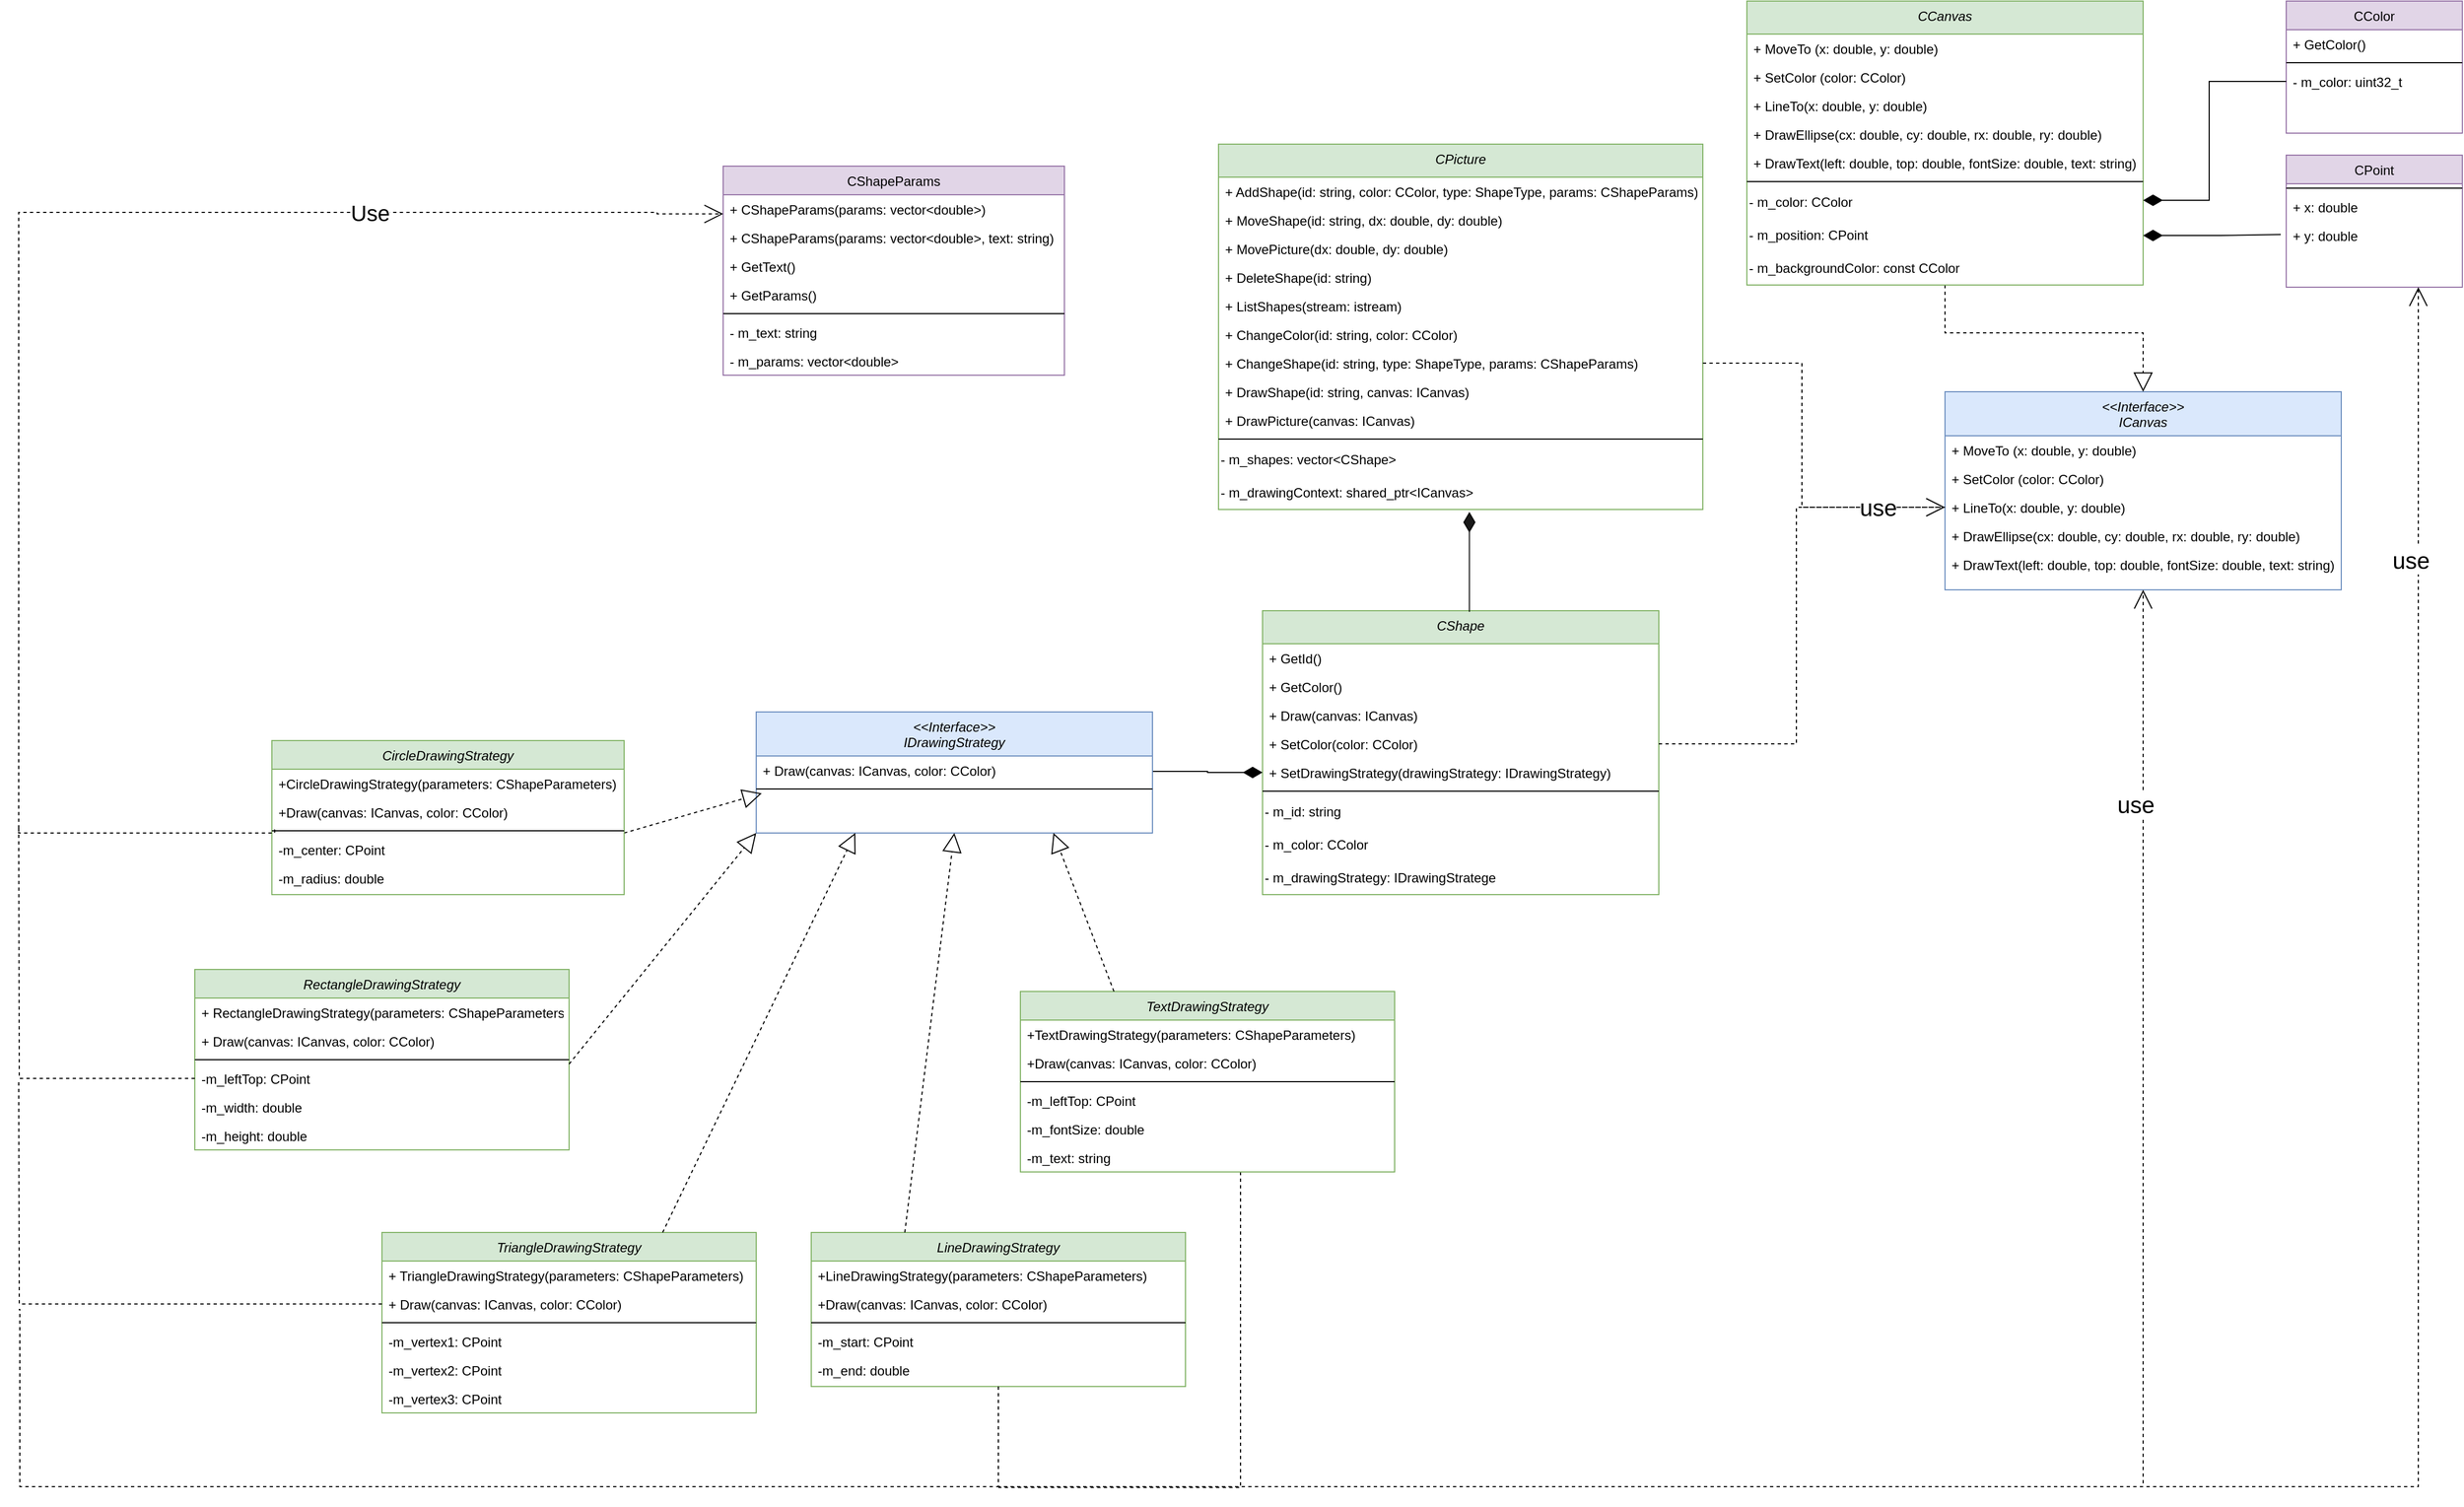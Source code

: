 <mxfile version="21.7.5" type="device">
  <diagram id="C5RBs43oDa-KdzZeNtuy" name="Page-1">
    <mxGraphModel dx="5751" dy="2257" grid="1" gridSize="10" guides="1" tooltips="1" connect="1" arrows="1" fold="1" page="1" pageScale="1" pageWidth="827" pageHeight="1169" math="0" shadow="0">
      <root>
        <mxCell id="WIyWlLk6GJQsqaUBKTNV-0" />
        <mxCell id="WIyWlLk6GJQsqaUBKTNV-1" parent="WIyWlLk6GJQsqaUBKTNV-0" />
        <mxCell id="zkfFHV4jXpPFQw0GAbJ--0" value="&lt;&lt;Interface&gt;&gt;&#xa;ICanvas" style="swimlane;fontStyle=2;align=center;verticalAlign=top;childLayout=stackLayout;horizontal=1;startSize=40;horizontalStack=0;resizeParent=1;resizeLast=0;collapsible=1;marginBottom=0;rounded=0;shadow=0;strokeWidth=1;fillColor=#dae8fc;strokeColor=#6c8ebf;" parent="WIyWlLk6GJQsqaUBKTNV-1" vertex="1">
          <mxGeometry x="720" y="405" width="360" height="180" as="geometry">
            <mxRectangle x="230" y="140" width="160" height="26" as="alternateBounds" />
          </mxGeometry>
        </mxCell>
        <mxCell id="zkfFHV4jXpPFQw0GAbJ--1" value="+ MoveTo (x: double, y: double)" style="text;align=left;verticalAlign=top;spacingLeft=4;spacingRight=4;overflow=hidden;rotatable=0;points=[[0,0.5],[1,0.5]];portConstraint=eastwest;" parent="zkfFHV4jXpPFQw0GAbJ--0" vertex="1">
          <mxGeometry y="40" width="360" height="26" as="geometry" />
        </mxCell>
        <mxCell id="zkfFHV4jXpPFQw0GAbJ--2" value="+ SetColor (color: CColor)" style="text;align=left;verticalAlign=top;spacingLeft=4;spacingRight=4;overflow=hidden;rotatable=0;points=[[0,0.5],[1,0.5]];portConstraint=eastwest;rounded=0;shadow=0;html=0;" parent="zkfFHV4jXpPFQw0GAbJ--0" vertex="1">
          <mxGeometry y="66" width="360" height="26" as="geometry" />
        </mxCell>
        <mxCell id="zkfFHV4jXpPFQw0GAbJ--3" value="+ LineTo(x: double, y: double)" style="text;align=left;verticalAlign=top;spacingLeft=4;spacingRight=4;overflow=hidden;rotatable=0;points=[[0,0.5],[1,0.5]];portConstraint=eastwest;rounded=0;shadow=0;html=0;" parent="zkfFHV4jXpPFQw0GAbJ--0" vertex="1">
          <mxGeometry y="92" width="360" height="26" as="geometry" />
        </mxCell>
        <mxCell id="FlfYn61k-PjvVFSK_4UW-1" value="+ DrawEllipse(cx: double, cy: double, rx: double, ry: double)" style="text;align=left;verticalAlign=top;spacingLeft=4;spacingRight=4;overflow=hidden;rotatable=0;points=[[0,0.5],[1,0.5]];portConstraint=eastwest;rounded=0;shadow=0;html=0;" vertex="1" parent="zkfFHV4jXpPFQw0GAbJ--0">
          <mxGeometry y="118" width="360" height="26" as="geometry" />
        </mxCell>
        <mxCell id="FlfYn61k-PjvVFSK_4UW-2" value="+ DrawText(left: double, top: double, fontSize: double, text: string)" style="text;align=left;verticalAlign=top;spacingLeft=4;spacingRight=4;overflow=hidden;rotatable=0;points=[[0,0.5],[1,0.5]];portConstraint=eastwest;rounded=0;shadow=0;html=0;" vertex="1" parent="zkfFHV4jXpPFQw0GAbJ--0">
          <mxGeometry y="144" width="360" height="26" as="geometry" />
        </mxCell>
        <mxCell id="zkfFHV4jXpPFQw0GAbJ--13" value="CColor" style="swimlane;fontStyle=0;align=center;verticalAlign=top;childLayout=stackLayout;horizontal=1;startSize=26;horizontalStack=0;resizeParent=1;resizeLast=0;collapsible=1;marginBottom=0;rounded=0;shadow=0;strokeWidth=1;fillColor=#e1d5e7;strokeColor=#9673a6;" parent="WIyWlLk6GJQsqaUBKTNV-1" vertex="1">
          <mxGeometry x="1030" y="50" width="160" height="120" as="geometry">
            <mxRectangle x="340" y="380" width="170" height="26" as="alternateBounds" />
          </mxGeometry>
        </mxCell>
        <mxCell id="zkfFHV4jXpPFQw0GAbJ--14" value="+ GetColor()" style="text;align=left;verticalAlign=top;spacingLeft=4;spacingRight=4;overflow=hidden;rotatable=0;points=[[0,0.5],[1,0.5]];portConstraint=eastwest;" parent="zkfFHV4jXpPFQw0GAbJ--13" vertex="1">
          <mxGeometry y="26" width="160" height="26" as="geometry" />
        </mxCell>
        <mxCell id="zkfFHV4jXpPFQw0GAbJ--15" value="" style="line;html=1;strokeWidth=1;align=left;verticalAlign=middle;spacingTop=-1;spacingLeft=3;spacingRight=3;rotatable=0;labelPosition=right;points=[];portConstraint=eastwest;" parent="zkfFHV4jXpPFQw0GAbJ--13" vertex="1">
          <mxGeometry y="52" width="160" height="8" as="geometry" />
        </mxCell>
        <mxCell id="FlfYn61k-PjvVFSK_4UW-6" value="- m_color: uint32_t" style="text;align=left;verticalAlign=top;spacingLeft=4;spacingRight=4;overflow=hidden;rotatable=0;points=[[0,0.5],[1,0.5]];portConstraint=eastwest;" vertex="1" parent="zkfFHV4jXpPFQw0GAbJ--13">
          <mxGeometry y="60" width="160" height="26" as="geometry" />
        </mxCell>
        <mxCell id="FlfYn61k-PjvVFSK_4UW-13" style="edgeStyle=orthogonalEdgeStyle;rounded=0;orthogonalLoop=1;jettySize=auto;html=1;entryX=0.5;entryY=0;entryDx=0;entryDy=0;dashed=1;endArrow=block;endFill=0;strokeWidth=1;endSize=15;" edge="1" parent="WIyWlLk6GJQsqaUBKTNV-1" source="FlfYn61k-PjvVFSK_4UW-7" target="zkfFHV4jXpPFQw0GAbJ--0">
          <mxGeometry relative="1" as="geometry" />
        </mxCell>
        <mxCell id="FlfYn61k-PjvVFSK_4UW-7" value="CCanvas" style="swimlane;fontStyle=2;align=center;verticalAlign=top;childLayout=stackLayout;horizontal=1;startSize=30;horizontalStack=0;resizeParent=1;resizeLast=0;collapsible=1;marginBottom=0;rounded=0;shadow=0;strokeWidth=1;fillColor=#d5e8d4;strokeColor=#82b366;" vertex="1" parent="WIyWlLk6GJQsqaUBKTNV-1">
          <mxGeometry x="540" y="50" width="360" height="258" as="geometry">
            <mxRectangle x="230" y="140" width="160" height="26" as="alternateBounds" />
          </mxGeometry>
        </mxCell>
        <mxCell id="FlfYn61k-PjvVFSK_4UW-8" value="+ MoveTo (x: double, y: double)" style="text;align=left;verticalAlign=top;spacingLeft=4;spacingRight=4;overflow=hidden;rotatable=0;points=[[0,0.5],[1,0.5]];portConstraint=eastwest;" vertex="1" parent="FlfYn61k-PjvVFSK_4UW-7">
          <mxGeometry y="30" width="360" height="26" as="geometry" />
        </mxCell>
        <mxCell id="FlfYn61k-PjvVFSK_4UW-9" value="+ SetColor (color: CColor)" style="text;align=left;verticalAlign=top;spacingLeft=4;spacingRight=4;overflow=hidden;rotatable=0;points=[[0,0.5],[1,0.5]];portConstraint=eastwest;rounded=0;shadow=0;html=0;" vertex="1" parent="FlfYn61k-PjvVFSK_4UW-7">
          <mxGeometry y="56" width="360" height="26" as="geometry" />
        </mxCell>
        <mxCell id="FlfYn61k-PjvVFSK_4UW-10" value="+ LineTo(x: double, y: double)" style="text;align=left;verticalAlign=top;spacingLeft=4;spacingRight=4;overflow=hidden;rotatable=0;points=[[0,0.5],[1,0.5]];portConstraint=eastwest;rounded=0;shadow=0;html=0;" vertex="1" parent="FlfYn61k-PjvVFSK_4UW-7">
          <mxGeometry y="82" width="360" height="26" as="geometry" />
        </mxCell>
        <mxCell id="FlfYn61k-PjvVFSK_4UW-11" value="+ DrawEllipse(cx: double, cy: double, rx: double, ry: double)" style="text;align=left;verticalAlign=top;spacingLeft=4;spacingRight=4;overflow=hidden;rotatable=0;points=[[0,0.5],[1,0.5]];portConstraint=eastwest;rounded=0;shadow=0;html=0;" vertex="1" parent="FlfYn61k-PjvVFSK_4UW-7">
          <mxGeometry y="108" width="360" height="26" as="geometry" />
        </mxCell>
        <mxCell id="FlfYn61k-PjvVFSK_4UW-12" value="+ DrawText(left: double, top: double, fontSize: double, text: string)" style="text;align=left;verticalAlign=top;spacingLeft=4;spacingRight=4;overflow=hidden;rotatable=0;points=[[0,0.5],[1,0.5]];portConstraint=eastwest;rounded=0;shadow=0;html=0;" vertex="1" parent="FlfYn61k-PjvVFSK_4UW-7">
          <mxGeometry y="134" width="360" height="26" as="geometry" />
        </mxCell>
        <mxCell id="FlfYn61k-PjvVFSK_4UW-14" value="" style="line;html=1;strokeWidth=1;align=left;verticalAlign=middle;spacingTop=-1;spacingLeft=3;spacingRight=3;rotatable=0;labelPosition=right;points=[];portConstraint=eastwest;" vertex="1" parent="FlfYn61k-PjvVFSK_4UW-7">
          <mxGeometry y="160" width="360" height="8" as="geometry" />
        </mxCell>
        <mxCell id="FlfYn61k-PjvVFSK_4UW-15" value="- m_color: CColor" style="text;html=1;align=left;verticalAlign=middle;resizable=0;points=[];autosize=1;strokeColor=none;fillColor=none;" vertex="1" parent="FlfYn61k-PjvVFSK_4UW-7">
          <mxGeometry y="168" width="360" height="30" as="geometry" />
        </mxCell>
        <mxCell id="FlfYn61k-PjvVFSK_4UW-16" value="- m_position: CPoint" style="text;html=1;align=left;verticalAlign=middle;resizable=0;points=[];autosize=1;strokeColor=none;fillColor=none;" vertex="1" parent="FlfYn61k-PjvVFSK_4UW-7">
          <mxGeometry y="198" width="360" height="30" as="geometry" />
        </mxCell>
        <mxCell id="FlfYn61k-PjvVFSK_4UW-24" value="- m_backgroundColor: const CColor" style="text;html=1;align=left;verticalAlign=middle;resizable=0;points=[];autosize=1;strokeColor=none;fillColor=none;" vertex="1" parent="FlfYn61k-PjvVFSK_4UW-7">
          <mxGeometry y="228" width="360" height="30" as="geometry" />
        </mxCell>
        <mxCell id="FlfYn61k-PjvVFSK_4UW-17" value="CPoint" style="swimlane;fontStyle=0;align=center;verticalAlign=top;childLayout=stackLayout;horizontal=1;startSize=26;horizontalStack=0;resizeParent=1;resizeLast=0;collapsible=1;marginBottom=0;rounded=0;shadow=0;strokeWidth=1;fillColor=#e1d5e7;strokeColor=#9673a6;" vertex="1" parent="WIyWlLk6GJQsqaUBKTNV-1">
          <mxGeometry x="1030" y="190" width="160" height="120" as="geometry">
            <mxRectangle x="340" y="380" width="170" height="26" as="alternateBounds" />
          </mxGeometry>
        </mxCell>
        <mxCell id="FlfYn61k-PjvVFSK_4UW-19" value="" style="line;html=1;strokeWidth=1;align=left;verticalAlign=middle;spacingTop=-1;spacingLeft=3;spacingRight=3;rotatable=0;labelPosition=right;points=[];portConstraint=eastwest;" vertex="1" parent="FlfYn61k-PjvVFSK_4UW-17">
          <mxGeometry y="26" width="160" height="8" as="geometry" />
        </mxCell>
        <mxCell id="FlfYn61k-PjvVFSK_4UW-20" value="+ x: double" style="text;align=left;verticalAlign=top;spacingLeft=4;spacingRight=4;overflow=hidden;rotatable=0;points=[[0,0.5],[1,0.5]];portConstraint=eastwest;" vertex="1" parent="FlfYn61k-PjvVFSK_4UW-17">
          <mxGeometry y="34" width="160" height="26" as="geometry" />
        </mxCell>
        <mxCell id="FlfYn61k-PjvVFSK_4UW-21" value="+ y: double" style="text;align=left;verticalAlign=top;spacingLeft=4;spacingRight=4;overflow=hidden;rotatable=0;points=[[0,0.5],[1,0.5]];portConstraint=eastwest;" vertex="1" parent="FlfYn61k-PjvVFSK_4UW-17">
          <mxGeometry y="60" width="160" height="26" as="geometry" />
        </mxCell>
        <mxCell id="FlfYn61k-PjvVFSK_4UW-22" style="edgeStyle=orthogonalEdgeStyle;rounded=0;orthogonalLoop=1;jettySize=auto;html=1;entryX=-0.031;entryY=0.468;entryDx=0;entryDy=0;entryPerimeter=0;endArrow=none;endFill=0;startArrow=diamondThin;startFill=1;startSize=15;" edge="1" parent="WIyWlLk6GJQsqaUBKTNV-1" source="FlfYn61k-PjvVFSK_4UW-16" target="FlfYn61k-PjvVFSK_4UW-21">
          <mxGeometry relative="1" as="geometry" />
        </mxCell>
        <mxCell id="FlfYn61k-PjvVFSK_4UW-23" style="edgeStyle=orthogonalEdgeStyle;rounded=0;orthogonalLoop=1;jettySize=auto;html=1;entryX=0;entryY=0.5;entryDx=0;entryDy=0;endArrow=none;endFill=0;startArrow=diamondThin;startFill=1;startSize=15;" edge="1" parent="WIyWlLk6GJQsqaUBKTNV-1" target="FlfYn61k-PjvVFSK_4UW-6">
          <mxGeometry relative="1" as="geometry">
            <mxPoint x="900" y="231" as="sourcePoint" />
            <mxPoint x="1025" y="230" as="targetPoint" />
            <Array as="points">
              <mxPoint x="960" y="231" />
              <mxPoint x="960" y="123" />
            </Array>
          </mxGeometry>
        </mxCell>
        <mxCell id="FlfYn61k-PjvVFSK_4UW-25" value="CPicture" style="swimlane;fontStyle=2;align=center;verticalAlign=top;childLayout=stackLayout;horizontal=1;startSize=30;horizontalStack=0;resizeParent=1;resizeLast=0;collapsible=1;marginBottom=0;rounded=0;shadow=0;strokeWidth=1;fillColor=#d5e8d4;strokeColor=#82b366;" vertex="1" parent="WIyWlLk6GJQsqaUBKTNV-1">
          <mxGeometry x="60" y="180" width="440" height="332" as="geometry">
            <mxRectangle x="230" y="140" width="160" height="26" as="alternateBounds" />
          </mxGeometry>
        </mxCell>
        <mxCell id="FlfYn61k-PjvVFSK_4UW-57" value="+ AddShape(id: string, color: CColor, type: ShapeType, params: CShapeParams)" style="text;align=left;verticalAlign=top;spacingLeft=4;spacingRight=4;overflow=hidden;rotatable=0;points=[[0,0.5],[1,0.5]];portConstraint=eastwest;" vertex="1" parent="FlfYn61k-PjvVFSK_4UW-25">
          <mxGeometry y="30" width="440" height="26" as="geometry" />
        </mxCell>
        <mxCell id="FlfYn61k-PjvVFSK_4UW-59" value="+ MoveShape(id: string, dx: double, dy: double)" style="text;align=left;verticalAlign=top;spacingLeft=4;spacingRight=4;overflow=hidden;rotatable=0;points=[[0,0.5],[1,0.5]];portConstraint=eastwest;" vertex="1" parent="FlfYn61k-PjvVFSK_4UW-25">
          <mxGeometry y="56" width="440" height="26" as="geometry" />
        </mxCell>
        <mxCell id="FlfYn61k-PjvVFSK_4UW-60" value="+ MovePicture(dx: double, dy: double)" style="text;align=left;verticalAlign=top;spacingLeft=4;spacingRight=4;overflow=hidden;rotatable=0;points=[[0,0.5],[1,0.5]];portConstraint=eastwest;" vertex="1" parent="FlfYn61k-PjvVFSK_4UW-25">
          <mxGeometry y="82" width="440" height="26" as="geometry" />
        </mxCell>
        <mxCell id="FlfYn61k-PjvVFSK_4UW-61" value="+ DeleteShape(id: string)" style="text;align=left;verticalAlign=top;spacingLeft=4;spacingRight=4;overflow=hidden;rotatable=0;points=[[0,0.5],[1,0.5]];portConstraint=eastwest;" vertex="1" parent="FlfYn61k-PjvVFSK_4UW-25">
          <mxGeometry y="108" width="440" height="26" as="geometry" />
        </mxCell>
        <mxCell id="FlfYn61k-PjvVFSK_4UW-62" value="+ ListShapes(stream: istream)" style="text;align=left;verticalAlign=top;spacingLeft=4;spacingRight=4;overflow=hidden;rotatable=0;points=[[0,0.5],[1,0.5]];portConstraint=eastwest;" vertex="1" parent="FlfYn61k-PjvVFSK_4UW-25">
          <mxGeometry y="134" width="440" height="26" as="geometry" />
        </mxCell>
        <mxCell id="FlfYn61k-PjvVFSK_4UW-63" value="+ ChangeColor(id: string, color: CColor)" style="text;align=left;verticalAlign=top;spacingLeft=4;spacingRight=4;overflow=hidden;rotatable=0;points=[[0,0.5],[1,0.5]];portConstraint=eastwest;" vertex="1" parent="FlfYn61k-PjvVFSK_4UW-25">
          <mxGeometry y="160" width="440" height="26" as="geometry" />
        </mxCell>
        <mxCell id="FlfYn61k-PjvVFSK_4UW-129" style="edgeStyle=orthogonalEdgeStyle;shape=connector;rounded=0;orthogonalLoop=1;jettySize=auto;html=1;dashed=1;labelBackgroundColor=default;strokeColor=default;fontFamily=Helvetica;fontSize=11;fontColor=default;endArrow=none;endFill=0;" edge="1" parent="FlfYn61k-PjvVFSK_4UW-25" source="FlfYn61k-PjvVFSK_4UW-64">
          <mxGeometry relative="1" as="geometry">
            <mxPoint x="660" y="330" as="targetPoint" />
            <Array as="points">
              <mxPoint x="530" y="199" />
              <mxPoint x="530" y="330" />
            </Array>
          </mxGeometry>
        </mxCell>
        <mxCell id="FlfYn61k-PjvVFSK_4UW-64" value="+ ChangeShape(id: string, type: ShapeType, params: CShapeParams)" style="text;align=left;verticalAlign=top;spacingLeft=4;spacingRight=4;overflow=hidden;rotatable=0;points=[[0,0.5],[1,0.5]];portConstraint=eastwest;" vertex="1" parent="FlfYn61k-PjvVFSK_4UW-25">
          <mxGeometry y="186" width="440" height="26" as="geometry" />
        </mxCell>
        <mxCell id="FlfYn61k-PjvVFSK_4UW-112" value="+ DrawShape(id: string, canvas: ICanvas)" style="text;align=left;verticalAlign=top;spacingLeft=4;spacingRight=4;overflow=hidden;rotatable=0;points=[[0,0.5],[1,0.5]];portConstraint=eastwest;" vertex="1" parent="FlfYn61k-PjvVFSK_4UW-25">
          <mxGeometry y="212" width="440" height="26" as="geometry" />
        </mxCell>
        <mxCell id="FlfYn61k-PjvVFSK_4UW-26" value="+ DrawPicture(canvas: ICanvas)" style="text;align=left;verticalAlign=top;spacingLeft=4;spacingRight=4;overflow=hidden;rotatable=0;points=[[0,0.5],[1,0.5]];portConstraint=eastwest;" vertex="1" parent="FlfYn61k-PjvVFSK_4UW-25">
          <mxGeometry y="238" width="440" height="26" as="geometry" />
        </mxCell>
        <mxCell id="FlfYn61k-PjvVFSK_4UW-31" value="" style="line;html=1;strokeWidth=1;align=left;verticalAlign=middle;spacingTop=-1;spacingLeft=3;spacingRight=3;rotatable=0;labelPosition=right;points=[];portConstraint=eastwest;" vertex="1" parent="FlfYn61k-PjvVFSK_4UW-25">
          <mxGeometry y="264" width="440" height="8" as="geometry" />
        </mxCell>
        <mxCell id="FlfYn61k-PjvVFSK_4UW-73" value="- m_shapes: vector&amp;lt;CShape&amp;gt;" style="text;html=1;align=left;verticalAlign=middle;resizable=0;points=[];autosize=1;strokeColor=none;fillColor=none;" vertex="1" parent="FlfYn61k-PjvVFSK_4UW-25">
          <mxGeometry y="272" width="440" height="30" as="geometry" />
        </mxCell>
        <mxCell id="FlfYn61k-PjvVFSK_4UW-32" value="- m_drawingContext: shared_ptr&amp;lt;ICanvas&amp;gt;" style="text;html=1;align=left;verticalAlign=middle;resizable=0;points=[];autosize=1;strokeColor=none;fillColor=none;" vertex="1" parent="FlfYn61k-PjvVFSK_4UW-25">
          <mxGeometry y="302" width="440" height="30" as="geometry" />
        </mxCell>
        <mxCell id="FlfYn61k-PjvVFSK_4UW-35" value="CShape" style="swimlane;fontStyle=2;align=center;verticalAlign=top;childLayout=stackLayout;horizontal=1;startSize=30;horizontalStack=0;resizeParent=1;resizeLast=0;collapsible=1;marginBottom=0;rounded=0;shadow=0;strokeWidth=1;fillColor=#d5e8d4;strokeColor=#82b366;" vertex="1" parent="WIyWlLk6GJQsqaUBKTNV-1">
          <mxGeometry x="100" y="604" width="360" height="258" as="geometry">
            <mxRectangle x="230" y="140" width="160" height="26" as="alternateBounds" />
          </mxGeometry>
        </mxCell>
        <mxCell id="FlfYn61k-PjvVFSK_4UW-36" value="+ GetId()" style="text;align=left;verticalAlign=top;spacingLeft=4;spacingRight=4;overflow=hidden;rotatable=0;points=[[0,0.5],[1,0.5]];portConstraint=eastwest;" vertex="1" parent="FlfYn61k-PjvVFSK_4UW-35">
          <mxGeometry y="30" width="360" height="26" as="geometry" />
        </mxCell>
        <mxCell id="FlfYn61k-PjvVFSK_4UW-37" value="+ GetColor()" style="text;align=left;verticalAlign=top;spacingLeft=4;spacingRight=4;overflow=hidden;rotatable=0;points=[[0,0.5],[1,0.5]];portConstraint=eastwest;rounded=0;shadow=0;html=0;" vertex="1" parent="FlfYn61k-PjvVFSK_4UW-35">
          <mxGeometry y="56" width="360" height="26" as="geometry" />
        </mxCell>
        <mxCell id="FlfYn61k-PjvVFSK_4UW-38" value="+ Draw(canvas: ICanvas)" style="text;align=left;verticalAlign=top;spacingLeft=4;spacingRight=4;overflow=hidden;rotatable=0;points=[[0,0.5],[1,0.5]];portConstraint=eastwest;rounded=0;shadow=0;html=0;" vertex="1" parent="FlfYn61k-PjvVFSK_4UW-35">
          <mxGeometry y="82" width="360" height="26" as="geometry" />
        </mxCell>
        <mxCell id="FlfYn61k-PjvVFSK_4UW-39" value="+ SetColor(color: CColor)" style="text;align=left;verticalAlign=top;spacingLeft=4;spacingRight=4;overflow=hidden;rotatable=0;points=[[0,0.5],[1,0.5]];portConstraint=eastwest;rounded=0;shadow=0;html=0;" vertex="1" parent="FlfYn61k-PjvVFSK_4UW-35">
          <mxGeometry y="108" width="360" height="26" as="geometry" />
        </mxCell>
        <mxCell id="FlfYn61k-PjvVFSK_4UW-40" value="+ SetDrawingStrategy(drawingStrategy: IDrawingStrategy)" style="text;align=left;verticalAlign=top;spacingLeft=4;spacingRight=4;overflow=hidden;rotatable=0;points=[[0,0.5],[1,0.5]];portConstraint=eastwest;rounded=0;shadow=0;html=0;" vertex="1" parent="FlfYn61k-PjvVFSK_4UW-35">
          <mxGeometry y="134" width="360" height="26" as="geometry" />
        </mxCell>
        <mxCell id="FlfYn61k-PjvVFSK_4UW-41" value="" style="line;html=1;strokeWidth=1;align=left;verticalAlign=middle;spacingTop=-1;spacingLeft=3;spacingRight=3;rotatable=0;labelPosition=right;points=[];portConstraint=eastwest;" vertex="1" parent="FlfYn61k-PjvVFSK_4UW-35">
          <mxGeometry y="160" width="360" height="8" as="geometry" />
        </mxCell>
        <mxCell id="FlfYn61k-PjvVFSK_4UW-65" value="- m_id: string" style="text;html=1;align=left;verticalAlign=middle;resizable=0;points=[];autosize=1;strokeColor=none;fillColor=none;" vertex="1" parent="FlfYn61k-PjvVFSK_4UW-35">
          <mxGeometry y="168" width="360" height="30" as="geometry" />
        </mxCell>
        <mxCell id="FlfYn61k-PjvVFSK_4UW-66" value="- m_color: CColor" style="text;html=1;align=left;verticalAlign=middle;resizable=0;points=[];autosize=1;strokeColor=none;fillColor=none;" vertex="1" parent="FlfYn61k-PjvVFSK_4UW-35">
          <mxGeometry y="198" width="360" height="30" as="geometry" />
        </mxCell>
        <mxCell id="FlfYn61k-PjvVFSK_4UW-42" value="- m_drawingStrategy: IDrawingStratege" style="text;html=1;align=left;verticalAlign=middle;resizable=0;points=[];autosize=1;strokeColor=none;fillColor=none;" vertex="1" parent="FlfYn61k-PjvVFSK_4UW-35">
          <mxGeometry y="228" width="360" height="30" as="geometry" />
        </mxCell>
        <mxCell id="FlfYn61k-PjvVFSK_4UW-43" style="edgeStyle=orthogonalEdgeStyle;rounded=0;orthogonalLoop=1;jettySize=auto;html=1;endArrow=none;endFill=0;startArrow=diamondThin;startFill=1;strokeWidth=1;targetPerimeterSpacing=0;startSize=16;opacity=90;exitX=0.518;exitY=1.072;exitDx=0;exitDy=0;exitPerimeter=0;entryX=0.522;entryY=0.004;entryDx=0;entryDy=0;entryPerimeter=0;" edge="1" parent="WIyWlLk6GJQsqaUBKTNV-1" source="FlfYn61k-PjvVFSK_4UW-32" target="FlfYn61k-PjvVFSK_4UW-35">
          <mxGeometry relative="1" as="geometry">
            <mxPoint x="310" y="250" as="sourcePoint" />
            <mxPoint x="288" y="470" as="targetPoint" />
            <Array as="points" />
          </mxGeometry>
        </mxCell>
        <mxCell id="FlfYn61k-PjvVFSK_4UW-44" value="CShapeParams" style="swimlane;fontStyle=0;align=center;verticalAlign=top;childLayout=stackLayout;horizontal=1;startSize=26;horizontalStack=0;resizeParent=1;resizeLast=0;collapsible=1;marginBottom=0;rounded=0;shadow=0;strokeWidth=1;fillColor=#e1d5e7;strokeColor=#9673a6;" vertex="1" parent="WIyWlLk6GJQsqaUBKTNV-1">
          <mxGeometry x="-390" y="200" width="310" height="190" as="geometry">
            <mxRectangle x="340" y="380" width="170" height="26" as="alternateBounds" />
          </mxGeometry>
        </mxCell>
        <mxCell id="FlfYn61k-PjvVFSK_4UW-50" value="+ CShapeParams(params: vector&lt;double&gt;)" style="text;align=left;verticalAlign=top;spacingLeft=4;spacingRight=4;overflow=hidden;rotatable=0;points=[[0,0.5],[1,0.5]];portConstraint=eastwest;" vertex="1" parent="FlfYn61k-PjvVFSK_4UW-44">
          <mxGeometry y="26" width="310" height="26" as="geometry" />
        </mxCell>
        <mxCell id="FlfYn61k-PjvVFSK_4UW-52" value="+ CShapeParams(params: vector&lt;double&gt;, text: string)" style="text;align=left;verticalAlign=top;spacingLeft=4;spacingRight=4;overflow=hidden;rotatable=0;points=[[0,0.5],[1,0.5]];portConstraint=eastwest;" vertex="1" parent="FlfYn61k-PjvVFSK_4UW-44">
          <mxGeometry y="52" width="310" height="26" as="geometry" />
        </mxCell>
        <mxCell id="FlfYn61k-PjvVFSK_4UW-51" value="+ GetText()" style="text;align=left;verticalAlign=top;spacingLeft=4;spacingRight=4;overflow=hidden;rotatable=0;points=[[0,0.5],[1,0.5]];portConstraint=eastwest;" vertex="1" parent="FlfYn61k-PjvVFSK_4UW-44">
          <mxGeometry y="78" width="310" height="26" as="geometry" />
        </mxCell>
        <mxCell id="FlfYn61k-PjvVFSK_4UW-45" value="+ GetParams()" style="text;align=left;verticalAlign=top;spacingLeft=4;spacingRight=4;overflow=hidden;rotatable=0;points=[[0,0.5],[1,0.5]];portConstraint=eastwest;" vertex="1" parent="FlfYn61k-PjvVFSK_4UW-44">
          <mxGeometry y="104" width="310" height="26" as="geometry" />
        </mxCell>
        <mxCell id="FlfYn61k-PjvVFSK_4UW-46" value="" style="line;html=1;strokeWidth=1;align=left;verticalAlign=middle;spacingTop=-1;spacingLeft=3;spacingRight=3;rotatable=0;labelPosition=right;points=[];portConstraint=eastwest;" vertex="1" parent="FlfYn61k-PjvVFSK_4UW-44">
          <mxGeometry y="130" width="310" height="8" as="geometry" />
        </mxCell>
        <mxCell id="FlfYn61k-PjvVFSK_4UW-48" value="- m_text: string" style="text;align=left;verticalAlign=top;spacingLeft=4;spacingRight=4;overflow=hidden;rotatable=0;points=[[0,0.5],[1,0.5]];portConstraint=eastwest;" vertex="1" parent="FlfYn61k-PjvVFSK_4UW-44">
          <mxGeometry y="138" width="310" height="26" as="geometry" />
        </mxCell>
        <mxCell id="FlfYn61k-PjvVFSK_4UW-47" value="- m_params: vector&lt;double&gt;" style="text;align=left;verticalAlign=top;spacingLeft=4;spacingRight=4;overflow=hidden;rotatable=0;points=[[0,0.5],[1,0.5]];portConstraint=eastwest;" vertex="1" parent="FlfYn61k-PjvVFSK_4UW-44">
          <mxGeometry y="164" width="310" height="26" as="geometry" />
        </mxCell>
        <mxCell id="FlfYn61k-PjvVFSK_4UW-78" style="edgeStyle=orthogonalEdgeStyle;rounded=0;orthogonalLoop=1;jettySize=auto;html=1;endArrow=diamondThin;endFill=1;startSize=15;endSize=15;entryX=0;entryY=0.5;entryDx=0;entryDy=0;" edge="1" parent="WIyWlLk6GJQsqaUBKTNV-1" source="FlfYn61k-PjvVFSK_4UW-67" target="FlfYn61k-PjvVFSK_4UW-40">
          <mxGeometry relative="1" as="geometry">
            <mxPoint x="70" y="751" as="targetPoint" />
            <Array as="points">
              <mxPoint x="50" y="750" />
              <mxPoint x="50" y="751" />
            </Array>
          </mxGeometry>
        </mxCell>
        <mxCell id="FlfYn61k-PjvVFSK_4UW-67" value="&lt;&lt;Interface&gt;&gt;&#xa;IDrawingStrategy" style="swimlane;fontStyle=2;align=center;verticalAlign=top;childLayout=stackLayout;horizontal=1;startSize=40;horizontalStack=0;resizeParent=1;resizeLast=0;collapsible=1;marginBottom=0;rounded=0;shadow=0;strokeWidth=1;fillColor=#dae8fc;strokeColor=#6c8ebf;" vertex="1" parent="WIyWlLk6GJQsqaUBKTNV-1">
          <mxGeometry x="-360" y="696" width="360" height="110" as="geometry">
            <mxRectangle x="230" y="140" width="160" height="26" as="alternateBounds" />
          </mxGeometry>
        </mxCell>
        <mxCell id="FlfYn61k-PjvVFSK_4UW-68" value="+ Draw(canvas: ICanvas, color: CColor)" style="text;align=left;verticalAlign=top;spacingLeft=4;spacingRight=4;overflow=hidden;rotatable=0;points=[[0,0.5],[1,0.5]];portConstraint=eastwest;" vertex="1" parent="FlfYn61k-PjvVFSK_4UW-67">
          <mxGeometry y="40" width="360" height="26" as="geometry" />
        </mxCell>
        <mxCell id="FlfYn61k-PjvVFSK_4UW-114" style="edgeStyle=none;rounded=0;orthogonalLoop=1;jettySize=auto;html=1;entryX=0.014;entryY=1;entryDx=0;entryDy=0;dashed=1;endArrow=block;endFill=0;endSize=15;entryPerimeter=0;" edge="1" parent="FlfYn61k-PjvVFSK_4UW-67" target="FlfYn61k-PjvVFSK_4UW-75">
          <mxGeometry relative="1" as="geometry">
            <mxPoint x="-120.004" y="110" as="sourcePoint" />
            <mxPoint x="109.44" y="51" as="targetPoint" />
          </mxGeometry>
        </mxCell>
        <mxCell id="FlfYn61k-PjvVFSK_4UW-75" value="" style="line;html=1;strokeWidth=1;align=left;verticalAlign=middle;spacingTop=-1;spacingLeft=3;spacingRight=3;rotatable=0;labelPosition=right;points=[];portConstraint=eastwest;" vertex="1" parent="FlfYn61k-PjvVFSK_4UW-67">
          <mxGeometry y="66" width="360" height="8" as="geometry" />
        </mxCell>
        <mxCell id="FlfYn61k-PjvVFSK_4UW-79" value="RectangleDrawingStrategy" style="swimlane;fontStyle=2;align=center;verticalAlign=top;childLayout=stackLayout;horizontal=1;startSize=26;horizontalStack=0;resizeParent=1;resizeLast=0;collapsible=1;marginBottom=0;rounded=0;shadow=0;strokeWidth=1;fillColor=#d5e8d4;strokeColor=#82b366;" vertex="1" parent="WIyWlLk6GJQsqaUBKTNV-1">
          <mxGeometry x="-870" y="930" width="340" height="164" as="geometry">
            <mxRectangle x="550" y="140" width="160" height="26" as="alternateBounds" />
          </mxGeometry>
        </mxCell>
        <mxCell id="FlfYn61k-PjvVFSK_4UW-80" value="+ RectangleDrawingStrategy(parameters: CShapeParameters)" style="text;align=left;verticalAlign=top;spacingLeft=4;spacingRight=4;overflow=hidden;rotatable=0;points=[[0,0.5],[1,0.5]];portConstraint=eastwest;rounded=0;shadow=0;html=0;" vertex="1" parent="FlfYn61k-PjvVFSK_4UW-79">
          <mxGeometry y="26" width="340" height="26" as="geometry" />
        </mxCell>
        <mxCell id="FlfYn61k-PjvVFSK_4UW-81" value="+ Draw(canvas: ICanvas, color: CColor) " style="text;align=left;verticalAlign=top;spacingLeft=4;spacingRight=4;overflow=hidden;rotatable=0;points=[[0,0.5],[1,0.5]];portConstraint=eastwest;rounded=0;shadow=0;html=0;" vertex="1" parent="FlfYn61k-PjvVFSK_4UW-79">
          <mxGeometry y="52" width="340" height="26" as="geometry" />
        </mxCell>
        <mxCell id="FlfYn61k-PjvVFSK_4UW-82" value="" style="line;html=1;strokeWidth=1;align=left;verticalAlign=middle;spacingTop=-1;spacingLeft=3;spacingRight=3;rotatable=0;labelPosition=right;points=[];portConstraint=eastwest;" vertex="1" parent="FlfYn61k-PjvVFSK_4UW-79">
          <mxGeometry y="78" width="340" height="8" as="geometry" />
        </mxCell>
        <mxCell id="FlfYn61k-PjvVFSK_4UW-122" style="edgeStyle=orthogonalEdgeStyle;rounded=0;orthogonalLoop=1;jettySize=auto;html=1;dashed=1;endArrow=none;endFill=0;" edge="1" parent="FlfYn61k-PjvVFSK_4UW-79" source="FlfYn61k-PjvVFSK_4UW-83">
          <mxGeometry relative="1" as="geometry">
            <mxPoint x="-160" y="-130.0" as="targetPoint" />
          </mxGeometry>
        </mxCell>
        <mxCell id="FlfYn61k-PjvVFSK_4UW-83" value="-m_leftTop: CPoint" style="text;align=left;verticalAlign=top;spacingLeft=4;spacingRight=4;overflow=hidden;rotatable=0;points=[[0,0.5],[1,0.5]];portConstraint=eastwest;" vertex="1" parent="FlfYn61k-PjvVFSK_4UW-79">
          <mxGeometry y="86" width="340" height="26" as="geometry" />
        </mxCell>
        <mxCell id="FlfYn61k-PjvVFSK_4UW-84" value="-m_width: double" style="text;align=left;verticalAlign=top;spacingLeft=4;spacingRight=4;overflow=hidden;rotatable=0;points=[[0,0.5],[1,0.5]];portConstraint=eastwest;" vertex="1" parent="FlfYn61k-PjvVFSK_4UW-79">
          <mxGeometry y="112" width="340" height="26" as="geometry" />
        </mxCell>
        <mxCell id="FlfYn61k-PjvVFSK_4UW-85" value="-m_height: double" style="text;align=left;verticalAlign=top;spacingLeft=4;spacingRight=4;overflow=hidden;rotatable=0;points=[[0,0.5],[1,0.5]];portConstraint=eastwest;" vertex="1" parent="FlfYn61k-PjvVFSK_4UW-79">
          <mxGeometry y="138" width="340" height="26" as="geometry" />
        </mxCell>
        <mxCell id="FlfYn61k-PjvVFSK_4UW-86" value="TriangleDrawingStrategy" style="swimlane;fontStyle=2;align=center;verticalAlign=top;childLayout=stackLayout;horizontal=1;startSize=26;horizontalStack=0;resizeParent=1;resizeLast=0;collapsible=1;marginBottom=0;rounded=0;shadow=0;strokeWidth=1;fillColor=#d5e8d4;strokeColor=#82b366;" vertex="1" parent="WIyWlLk6GJQsqaUBKTNV-1">
          <mxGeometry x="-700" y="1169" width="340" height="164" as="geometry">
            <mxRectangle x="550" y="140" width="160" height="26" as="alternateBounds" />
          </mxGeometry>
        </mxCell>
        <mxCell id="FlfYn61k-PjvVFSK_4UW-87" value="+ TriangleDrawingStrategy(parameters: CShapeParameters)" style="text;align=left;verticalAlign=top;spacingLeft=4;spacingRight=4;overflow=hidden;rotatable=0;points=[[0,0.5],[1,0.5]];portConstraint=eastwest;rounded=0;shadow=0;html=0;" vertex="1" parent="FlfYn61k-PjvVFSK_4UW-86">
          <mxGeometry y="26" width="340" height="26" as="geometry" />
        </mxCell>
        <mxCell id="FlfYn61k-PjvVFSK_4UW-123" style="edgeStyle=orthogonalEdgeStyle;shape=connector;rounded=0;orthogonalLoop=1;jettySize=auto;html=1;dashed=1;labelBackgroundColor=default;strokeColor=default;fontFamily=Helvetica;fontSize=11;fontColor=default;endArrow=none;endFill=0;" edge="1" parent="FlfYn61k-PjvVFSK_4UW-86" source="FlfYn61k-PjvVFSK_4UW-88">
          <mxGeometry relative="1" as="geometry">
            <mxPoint x="-330" y="-139" as="targetPoint" />
          </mxGeometry>
        </mxCell>
        <mxCell id="FlfYn61k-PjvVFSK_4UW-88" value="+ Draw(canvas: ICanvas, color: CColor) " style="text;align=left;verticalAlign=top;spacingLeft=4;spacingRight=4;overflow=hidden;rotatable=0;points=[[0,0.5],[1,0.5]];portConstraint=eastwest;rounded=0;shadow=0;html=0;" vertex="1" parent="FlfYn61k-PjvVFSK_4UW-86">
          <mxGeometry y="52" width="340" height="26" as="geometry" />
        </mxCell>
        <mxCell id="FlfYn61k-PjvVFSK_4UW-89" value="" style="line;html=1;strokeWidth=1;align=left;verticalAlign=middle;spacingTop=-1;spacingLeft=3;spacingRight=3;rotatable=0;labelPosition=right;points=[];portConstraint=eastwest;" vertex="1" parent="FlfYn61k-PjvVFSK_4UW-86">
          <mxGeometry y="78" width="340" height="8" as="geometry" />
        </mxCell>
        <mxCell id="FlfYn61k-PjvVFSK_4UW-90" value="-m_vertex1: CPoint" style="text;align=left;verticalAlign=top;spacingLeft=4;spacingRight=4;overflow=hidden;rotatable=0;points=[[0,0.5],[1,0.5]];portConstraint=eastwest;" vertex="1" parent="FlfYn61k-PjvVFSK_4UW-86">
          <mxGeometry y="86" width="340" height="26" as="geometry" />
        </mxCell>
        <mxCell id="FlfYn61k-PjvVFSK_4UW-91" value="-m_vertex2: CPoint" style="text;align=left;verticalAlign=top;spacingLeft=4;spacingRight=4;overflow=hidden;rotatable=0;points=[[0,0.5],[1,0.5]];portConstraint=eastwest;" vertex="1" parent="FlfYn61k-PjvVFSK_4UW-86">
          <mxGeometry y="112" width="340" height="26" as="geometry" />
        </mxCell>
        <mxCell id="FlfYn61k-PjvVFSK_4UW-92" value="-m_vertex3: CPoint" style="text;align=left;verticalAlign=top;spacingLeft=4;spacingRight=4;overflow=hidden;rotatable=0;points=[[0,0.5],[1,0.5]];portConstraint=eastwest;" vertex="1" parent="FlfYn61k-PjvVFSK_4UW-86">
          <mxGeometry y="138" width="340" height="26" as="geometry" />
        </mxCell>
        <mxCell id="FlfYn61k-PjvVFSK_4UW-93" value="CircleDrawingStrategy" style="swimlane;fontStyle=2;align=center;verticalAlign=top;childLayout=stackLayout;horizontal=1;startSize=26;horizontalStack=0;resizeParent=1;resizeLast=0;collapsible=1;marginBottom=0;rounded=0;shadow=0;strokeWidth=1;fillColor=#d5e8d4;strokeColor=#82b366;" vertex="1" parent="WIyWlLk6GJQsqaUBKTNV-1">
          <mxGeometry x="-800" y="722" width="320" height="140" as="geometry">
            <mxRectangle x="550" y="140" width="160" height="26" as="alternateBounds" />
          </mxGeometry>
        </mxCell>
        <mxCell id="FlfYn61k-PjvVFSK_4UW-94" value="+CircleDrawingStrategy(parameters: CShapeParameters)" style="text;align=left;verticalAlign=top;spacingLeft=4;spacingRight=4;overflow=hidden;rotatable=0;points=[[0,0.5],[1,0.5]];portConstraint=eastwest;rounded=0;shadow=0;html=0;" vertex="1" parent="FlfYn61k-PjvVFSK_4UW-93">
          <mxGeometry y="26" width="320" height="26" as="geometry" />
        </mxCell>
        <mxCell id="FlfYn61k-PjvVFSK_4UW-95" value="+Draw(canvas: ICanvas, color: CColor) " style="text;align=left;verticalAlign=top;spacingLeft=4;spacingRight=4;overflow=hidden;rotatable=0;points=[[0,0.5],[1,0.5]];portConstraint=eastwest;rounded=0;shadow=0;html=0;" vertex="1" parent="FlfYn61k-PjvVFSK_4UW-93">
          <mxGeometry y="52" width="320" height="26" as="geometry" />
        </mxCell>
        <mxCell id="FlfYn61k-PjvVFSK_4UW-96" value="" style="line;html=1;strokeWidth=1;align=left;verticalAlign=middle;spacingTop=-1;spacingLeft=3;spacingRight=3;rotatable=0;labelPosition=right;points=[];portConstraint=eastwest;" vertex="1" parent="FlfYn61k-PjvVFSK_4UW-93">
          <mxGeometry y="78" width="320" height="8" as="geometry" />
        </mxCell>
        <mxCell id="FlfYn61k-PjvVFSK_4UW-97" value="-m_center: CPoint" style="text;align=left;verticalAlign=top;spacingLeft=4;spacingRight=4;overflow=hidden;rotatable=0;points=[[0,0.5],[1,0.5]];portConstraint=eastwest;" vertex="1" parent="FlfYn61k-PjvVFSK_4UW-93">
          <mxGeometry y="86" width="320" height="26" as="geometry" />
        </mxCell>
        <mxCell id="FlfYn61k-PjvVFSK_4UW-98" value="-m_radius: double" style="text;align=left;verticalAlign=top;spacingLeft=4;spacingRight=4;overflow=hidden;rotatable=0;points=[[0,0.5],[1,0.5]];portConstraint=eastwest;" vertex="1" parent="FlfYn61k-PjvVFSK_4UW-93">
          <mxGeometry y="112" width="320" height="26" as="geometry" />
        </mxCell>
        <mxCell id="FlfYn61k-PjvVFSK_4UW-124" style="edgeStyle=orthogonalEdgeStyle;shape=connector;rounded=0;orthogonalLoop=1;jettySize=auto;html=1;exitX=0.5;exitY=1;exitDx=0;exitDy=0;dashed=1;labelBackgroundColor=default;strokeColor=default;fontFamily=Helvetica;fontSize=11;fontColor=default;endArrow=none;endFill=0;" edge="1" parent="WIyWlLk6GJQsqaUBKTNV-1" source="FlfYn61k-PjvVFSK_4UW-99">
          <mxGeometry relative="1" as="geometry">
            <mxPoint x="-1030" y="1239" as="targetPoint" />
            <Array as="points">
              <mxPoint x="-140" y="1400" />
              <mxPoint x="-1029" y="1400" />
            </Array>
          </mxGeometry>
        </mxCell>
        <mxCell id="FlfYn61k-PjvVFSK_4UW-126" style="edgeStyle=orthogonalEdgeStyle;shape=connector;rounded=0;orthogonalLoop=1;jettySize=auto;html=1;entryX=0.5;entryY=1;entryDx=0;entryDy=0;dashed=1;labelBackgroundColor=default;strokeColor=default;fontFamily=Helvetica;fontSize=11;fontColor=default;endArrow=open;endFill=0;jumpSize=6;startSize=15;endSize=15;" edge="1" parent="WIyWlLk6GJQsqaUBKTNV-1" source="FlfYn61k-PjvVFSK_4UW-99" target="zkfFHV4jXpPFQw0GAbJ--0">
          <mxGeometry relative="1" as="geometry">
            <Array as="points">
              <mxPoint x="-140" y="1400" />
              <mxPoint x="900" y="1400" />
            </Array>
          </mxGeometry>
        </mxCell>
        <mxCell id="FlfYn61k-PjvVFSK_4UW-127" value="use" style="edgeLabel;html=1;align=center;verticalAlign=middle;resizable=0;points=[];fontSize=21;fontFamily=Helvetica;fontColor=default;" vertex="1" connectable="0" parent="FlfYn61k-PjvVFSK_4UW-126">
          <mxGeometry x="0.799" y="7" relative="1" as="geometry">
            <mxPoint y="-1" as="offset" />
          </mxGeometry>
        </mxCell>
        <mxCell id="FlfYn61k-PjvVFSK_4UW-99" value="LineDrawingStrategy" style="swimlane;fontStyle=2;align=center;verticalAlign=top;childLayout=stackLayout;horizontal=1;startSize=26;horizontalStack=0;resizeParent=1;resizeLast=0;collapsible=1;marginBottom=0;rounded=0;shadow=0;strokeWidth=1;fillColor=#d5e8d4;strokeColor=#82b366;" vertex="1" parent="WIyWlLk6GJQsqaUBKTNV-1">
          <mxGeometry x="-310" y="1169" width="340" height="140" as="geometry">
            <mxRectangle x="550" y="140" width="160" height="26" as="alternateBounds" />
          </mxGeometry>
        </mxCell>
        <mxCell id="FlfYn61k-PjvVFSK_4UW-100" value="+LineDrawingStrategy(parameters: CShapeParameters)" style="text;align=left;verticalAlign=top;spacingLeft=4;spacingRight=4;overflow=hidden;rotatable=0;points=[[0,0.5],[1,0.5]];portConstraint=eastwest;rounded=0;shadow=0;html=0;" vertex="1" parent="FlfYn61k-PjvVFSK_4UW-99">
          <mxGeometry y="26" width="340" height="26" as="geometry" />
        </mxCell>
        <mxCell id="FlfYn61k-PjvVFSK_4UW-101" value="+Draw(canvas: ICanvas, color: CColor) " style="text;align=left;verticalAlign=top;spacingLeft=4;spacingRight=4;overflow=hidden;rotatable=0;points=[[0,0.5],[1,0.5]];portConstraint=eastwest;rounded=0;shadow=0;html=0;" vertex="1" parent="FlfYn61k-PjvVFSK_4UW-99">
          <mxGeometry y="52" width="340" height="26" as="geometry" />
        </mxCell>
        <mxCell id="FlfYn61k-PjvVFSK_4UW-102" value="" style="line;html=1;strokeWidth=1;align=left;verticalAlign=middle;spacingTop=-1;spacingLeft=3;spacingRight=3;rotatable=0;labelPosition=right;points=[];portConstraint=eastwest;" vertex="1" parent="FlfYn61k-PjvVFSK_4UW-99">
          <mxGeometry y="78" width="340" height="8" as="geometry" />
        </mxCell>
        <mxCell id="FlfYn61k-PjvVFSK_4UW-103" value="-m_start: CPoint" style="text;align=left;verticalAlign=top;spacingLeft=4;spacingRight=4;overflow=hidden;rotatable=0;points=[[0,0.5],[1,0.5]];portConstraint=eastwest;" vertex="1" parent="FlfYn61k-PjvVFSK_4UW-99">
          <mxGeometry y="86" width="340" height="26" as="geometry" />
        </mxCell>
        <mxCell id="FlfYn61k-PjvVFSK_4UW-104" value="-m_end: double" style="text;align=left;verticalAlign=top;spacingLeft=4;spacingRight=4;overflow=hidden;rotatable=0;points=[[0,0.5],[1,0.5]];portConstraint=eastwest;" vertex="1" parent="FlfYn61k-PjvVFSK_4UW-99">
          <mxGeometry y="112" width="340" height="26" as="geometry" />
        </mxCell>
        <mxCell id="FlfYn61k-PjvVFSK_4UW-125" style="edgeStyle=orthogonalEdgeStyle;shape=connector;rounded=0;orthogonalLoop=1;jettySize=auto;html=1;dashed=1;labelBackgroundColor=default;strokeColor=default;fontFamily=Helvetica;fontSize=11;fontColor=default;endArrow=none;endFill=0;" edge="1" parent="WIyWlLk6GJQsqaUBKTNV-1" source="FlfYn61k-PjvVFSK_4UW-105">
          <mxGeometry relative="1" as="geometry">
            <mxPoint x="-140" y="1400.8" as="targetPoint" />
            <Array as="points">
              <mxPoint x="80" y="1401" />
            </Array>
          </mxGeometry>
        </mxCell>
        <mxCell id="FlfYn61k-PjvVFSK_4UW-105" value="TextDrawingStrategy" style="swimlane;fontStyle=2;align=center;verticalAlign=top;childLayout=stackLayout;horizontal=1;startSize=26;horizontalStack=0;resizeParent=1;resizeLast=0;collapsible=1;marginBottom=0;rounded=0;shadow=0;strokeWidth=1;fillColor=#d5e8d4;strokeColor=#82b366;" vertex="1" parent="WIyWlLk6GJQsqaUBKTNV-1">
          <mxGeometry x="-120" y="950" width="340" height="164" as="geometry">
            <mxRectangle x="550" y="140" width="160" height="26" as="alternateBounds" />
          </mxGeometry>
        </mxCell>
        <mxCell id="FlfYn61k-PjvVFSK_4UW-106" value="+TextDrawingStrategy(parameters: CShapeParameters)" style="text;align=left;verticalAlign=top;spacingLeft=4;spacingRight=4;overflow=hidden;rotatable=0;points=[[0,0.5],[1,0.5]];portConstraint=eastwest;rounded=0;shadow=0;html=0;" vertex="1" parent="FlfYn61k-PjvVFSK_4UW-105">
          <mxGeometry y="26" width="340" height="26" as="geometry" />
        </mxCell>
        <mxCell id="FlfYn61k-PjvVFSK_4UW-107" value="+Draw(canvas: ICanvas, color: CColor) " style="text;align=left;verticalAlign=top;spacingLeft=4;spacingRight=4;overflow=hidden;rotatable=0;points=[[0,0.5],[1,0.5]];portConstraint=eastwest;rounded=0;shadow=0;html=0;" vertex="1" parent="FlfYn61k-PjvVFSK_4UW-105">
          <mxGeometry y="52" width="340" height="26" as="geometry" />
        </mxCell>
        <mxCell id="FlfYn61k-PjvVFSK_4UW-108" value="" style="line;html=1;strokeWidth=1;align=left;verticalAlign=middle;spacingTop=-1;spacingLeft=3;spacingRight=3;rotatable=0;labelPosition=right;points=[];portConstraint=eastwest;" vertex="1" parent="FlfYn61k-PjvVFSK_4UW-105">
          <mxGeometry y="78" width="340" height="8" as="geometry" />
        </mxCell>
        <mxCell id="FlfYn61k-PjvVFSK_4UW-109" value="-m_leftTop: CPoint" style="text;align=left;verticalAlign=top;spacingLeft=4;spacingRight=4;overflow=hidden;rotatable=0;points=[[0,0.5],[1,0.5]];portConstraint=eastwest;" vertex="1" parent="FlfYn61k-PjvVFSK_4UW-105">
          <mxGeometry y="86" width="340" height="26" as="geometry" />
        </mxCell>
        <mxCell id="FlfYn61k-PjvVFSK_4UW-110" value="-m_fontSize: double" style="text;align=left;verticalAlign=top;spacingLeft=4;spacingRight=4;overflow=hidden;rotatable=0;points=[[0,0.5],[1,0.5]];portConstraint=eastwest;" vertex="1" parent="FlfYn61k-PjvVFSK_4UW-105">
          <mxGeometry y="112" width="340" height="26" as="geometry" />
        </mxCell>
        <mxCell id="FlfYn61k-PjvVFSK_4UW-111" value="-m_text: string" style="text;align=left;verticalAlign=top;spacingLeft=4;spacingRight=4;overflow=hidden;rotatable=0;points=[[0,0.5],[1,0.5]];portConstraint=eastwest;" vertex="1" parent="FlfYn61k-PjvVFSK_4UW-105">
          <mxGeometry y="138" width="340" height="26" as="geometry" />
        </mxCell>
        <mxCell id="FlfYn61k-PjvVFSK_4UW-115" style="edgeStyle=none;rounded=0;orthogonalLoop=1;jettySize=auto;html=1;entryX=0;entryY=1;entryDx=0;entryDy=0;dashed=1;endArrow=block;endFill=0;endSize=15;" edge="1" parent="WIyWlLk6GJQsqaUBKTNV-1" target="FlfYn61k-PjvVFSK_4UW-67">
          <mxGeometry relative="1" as="geometry">
            <mxPoint x="-530.004" y="1016" as="sourcePoint" />
            <mxPoint x="-405" y="980" as="targetPoint" />
          </mxGeometry>
        </mxCell>
        <mxCell id="FlfYn61k-PjvVFSK_4UW-116" style="edgeStyle=none;rounded=0;orthogonalLoop=1;jettySize=auto;html=1;entryX=0.25;entryY=1;entryDx=0;entryDy=0;dashed=1;endArrow=block;endFill=0;endSize=15;exitX=0.75;exitY=0;exitDx=0;exitDy=0;" edge="1" parent="WIyWlLk6GJQsqaUBKTNV-1" source="FlfYn61k-PjvVFSK_4UW-86" target="FlfYn61k-PjvVFSK_4UW-67">
          <mxGeometry relative="1" as="geometry">
            <mxPoint x="-520.004" y="1026" as="sourcePoint" />
            <mxPoint x="-350" y="816" as="targetPoint" />
          </mxGeometry>
        </mxCell>
        <mxCell id="FlfYn61k-PjvVFSK_4UW-117" style="edgeStyle=none;rounded=0;orthogonalLoop=1;jettySize=auto;html=1;entryX=0.5;entryY=1;entryDx=0;entryDy=0;dashed=1;endArrow=block;endFill=0;endSize=15;exitX=0.25;exitY=0;exitDx=0;exitDy=0;" edge="1" parent="WIyWlLk6GJQsqaUBKTNV-1" source="FlfYn61k-PjvVFSK_4UW-99" target="FlfYn61k-PjvVFSK_4UW-67">
          <mxGeometry relative="1" as="geometry">
            <mxPoint x="-435" y="1179" as="sourcePoint" />
            <mxPoint x="-260" y="816" as="targetPoint" />
          </mxGeometry>
        </mxCell>
        <mxCell id="FlfYn61k-PjvVFSK_4UW-118" style="edgeStyle=none;rounded=0;orthogonalLoop=1;jettySize=auto;html=1;entryX=0.75;entryY=1;entryDx=0;entryDy=0;dashed=1;endArrow=block;endFill=0;endSize=15;exitX=0.25;exitY=0;exitDx=0;exitDy=0;" edge="1" parent="WIyWlLk6GJQsqaUBKTNV-1" source="FlfYn61k-PjvVFSK_4UW-105" target="FlfYn61k-PjvVFSK_4UW-67">
          <mxGeometry relative="1" as="geometry">
            <mxPoint x="-215" y="1179" as="sourcePoint" />
            <mxPoint x="-170" y="816" as="targetPoint" />
          </mxGeometry>
        </mxCell>
        <mxCell id="FlfYn61k-PjvVFSK_4UW-120" style="edgeStyle=orthogonalEdgeStyle;rounded=0;orthogonalLoop=1;jettySize=auto;html=1;entryX=0;entryY=0.669;entryDx=0;entryDy=0;entryPerimeter=0;dashed=1;endArrow=open;endFill=0;endSize=15;exitX=0.008;exitY=0.346;exitDx=0;exitDy=0;exitPerimeter=0;" edge="1" parent="WIyWlLk6GJQsqaUBKTNV-1" source="FlfYn61k-PjvVFSK_4UW-96" target="FlfYn61k-PjvVFSK_4UW-50">
          <mxGeometry relative="1" as="geometry">
            <mxPoint x="-450" y="262" as="targetPoint" />
            <mxPoint x="-810" y="806" as="sourcePoint" />
            <Array as="points">
              <mxPoint x="-797" y="806" />
              <mxPoint x="-1030" y="806" />
              <mxPoint x="-1030" y="242" />
              <mxPoint x="-450" y="242" />
              <mxPoint x="-450" y="243" />
            </Array>
          </mxGeometry>
        </mxCell>
        <mxCell id="FlfYn61k-PjvVFSK_4UW-121" value="&lt;font style=&quot;font-size: 20px;&quot;&gt;Use&lt;/font&gt;" style="edgeLabel;html=1;align=center;verticalAlign=middle;resizable=0;points=[];" vertex="1" connectable="0" parent="FlfYn61k-PjvVFSK_4UW-120">
          <mxGeometry x="0.553" relative="1" as="geometry">
            <mxPoint as="offset" />
          </mxGeometry>
        </mxCell>
        <mxCell id="FlfYn61k-PjvVFSK_4UW-128" style="edgeStyle=orthogonalEdgeStyle;shape=connector;rounded=0;orthogonalLoop=1;jettySize=auto;html=1;entryX=0;entryY=0.5;entryDx=0;entryDy=0;dashed=1;labelBackgroundColor=default;strokeColor=default;fontFamily=Helvetica;fontSize=11;fontColor=default;endArrow=open;endFill=0;endSize=15;" edge="1" parent="WIyWlLk6GJQsqaUBKTNV-1" source="FlfYn61k-PjvVFSK_4UW-39" target="zkfFHV4jXpPFQw0GAbJ--3">
          <mxGeometry relative="1" as="geometry" />
        </mxCell>
        <mxCell id="FlfYn61k-PjvVFSK_4UW-131" value="use" style="edgeLabel;html=1;align=center;verticalAlign=middle;resizable=0;points=[];fontSize=21;fontFamily=Helvetica;fontColor=default;" vertex="1" connectable="0" parent="FlfYn61k-PjvVFSK_4UW-128">
          <mxGeometry x="0.741" relative="1" as="geometry">
            <mxPoint as="offset" />
          </mxGeometry>
        </mxCell>
        <mxCell id="FlfYn61k-PjvVFSK_4UW-132" style="edgeStyle=orthogonalEdgeStyle;shape=connector;rounded=0;orthogonalLoop=1;jettySize=auto;html=1;entryX=0.75;entryY=1;entryDx=0;entryDy=0;dashed=1;labelBackgroundColor=default;strokeColor=default;fontFamily=Helvetica;fontSize=11;fontColor=default;endArrow=open;endFill=0;jumpSize=6;startSize=15;endSize=15;" edge="1" parent="WIyWlLk6GJQsqaUBKTNV-1" target="FlfYn61k-PjvVFSK_4UW-17">
          <mxGeometry relative="1" as="geometry">
            <mxPoint x="-140" y="1309" as="sourcePoint" />
            <mxPoint x="900" y="585" as="targetPoint" />
            <Array as="points">
              <mxPoint x="-140" y="1400" />
              <mxPoint x="1150" y="1400" />
            </Array>
          </mxGeometry>
        </mxCell>
        <mxCell id="FlfYn61k-PjvVFSK_4UW-133" value="use" style="edgeLabel;html=1;align=center;verticalAlign=middle;resizable=0;points=[];fontSize=21;fontFamily=Helvetica;fontColor=default;" vertex="1" connectable="0" parent="FlfYn61k-PjvVFSK_4UW-132">
          <mxGeometry x="0.799" y="7" relative="1" as="geometry">
            <mxPoint y="-1" as="offset" />
          </mxGeometry>
        </mxCell>
      </root>
    </mxGraphModel>
  </diagram>
</mxfile>
